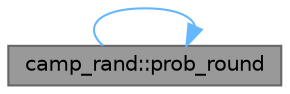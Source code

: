 digraph "camp_rand::prob_round"
{
 // LATEX_PDF_SIZE
  bgcolor="transparent";
  edge [fontname=Helvetica,fontsize=10,labelfontname=Helvetica,labelfontsize=10];
  node [fontname=Helvetica,fontsize=10,shape=box,height=0.2,width=0.4];
  rankdir="RL";
  Node1 [label="camp_rand::prob_round",height=0.2,width=0.4,color="gray40", fillcolor="grey60", style="filled", fontcolor="black",tooltip="Round val to floor(val) or ceiling(val) with probability proportional to the relative distance from v..."];
  Node1 -> Node1 [dir="back",color="steelblue1",style="solid"];
}
